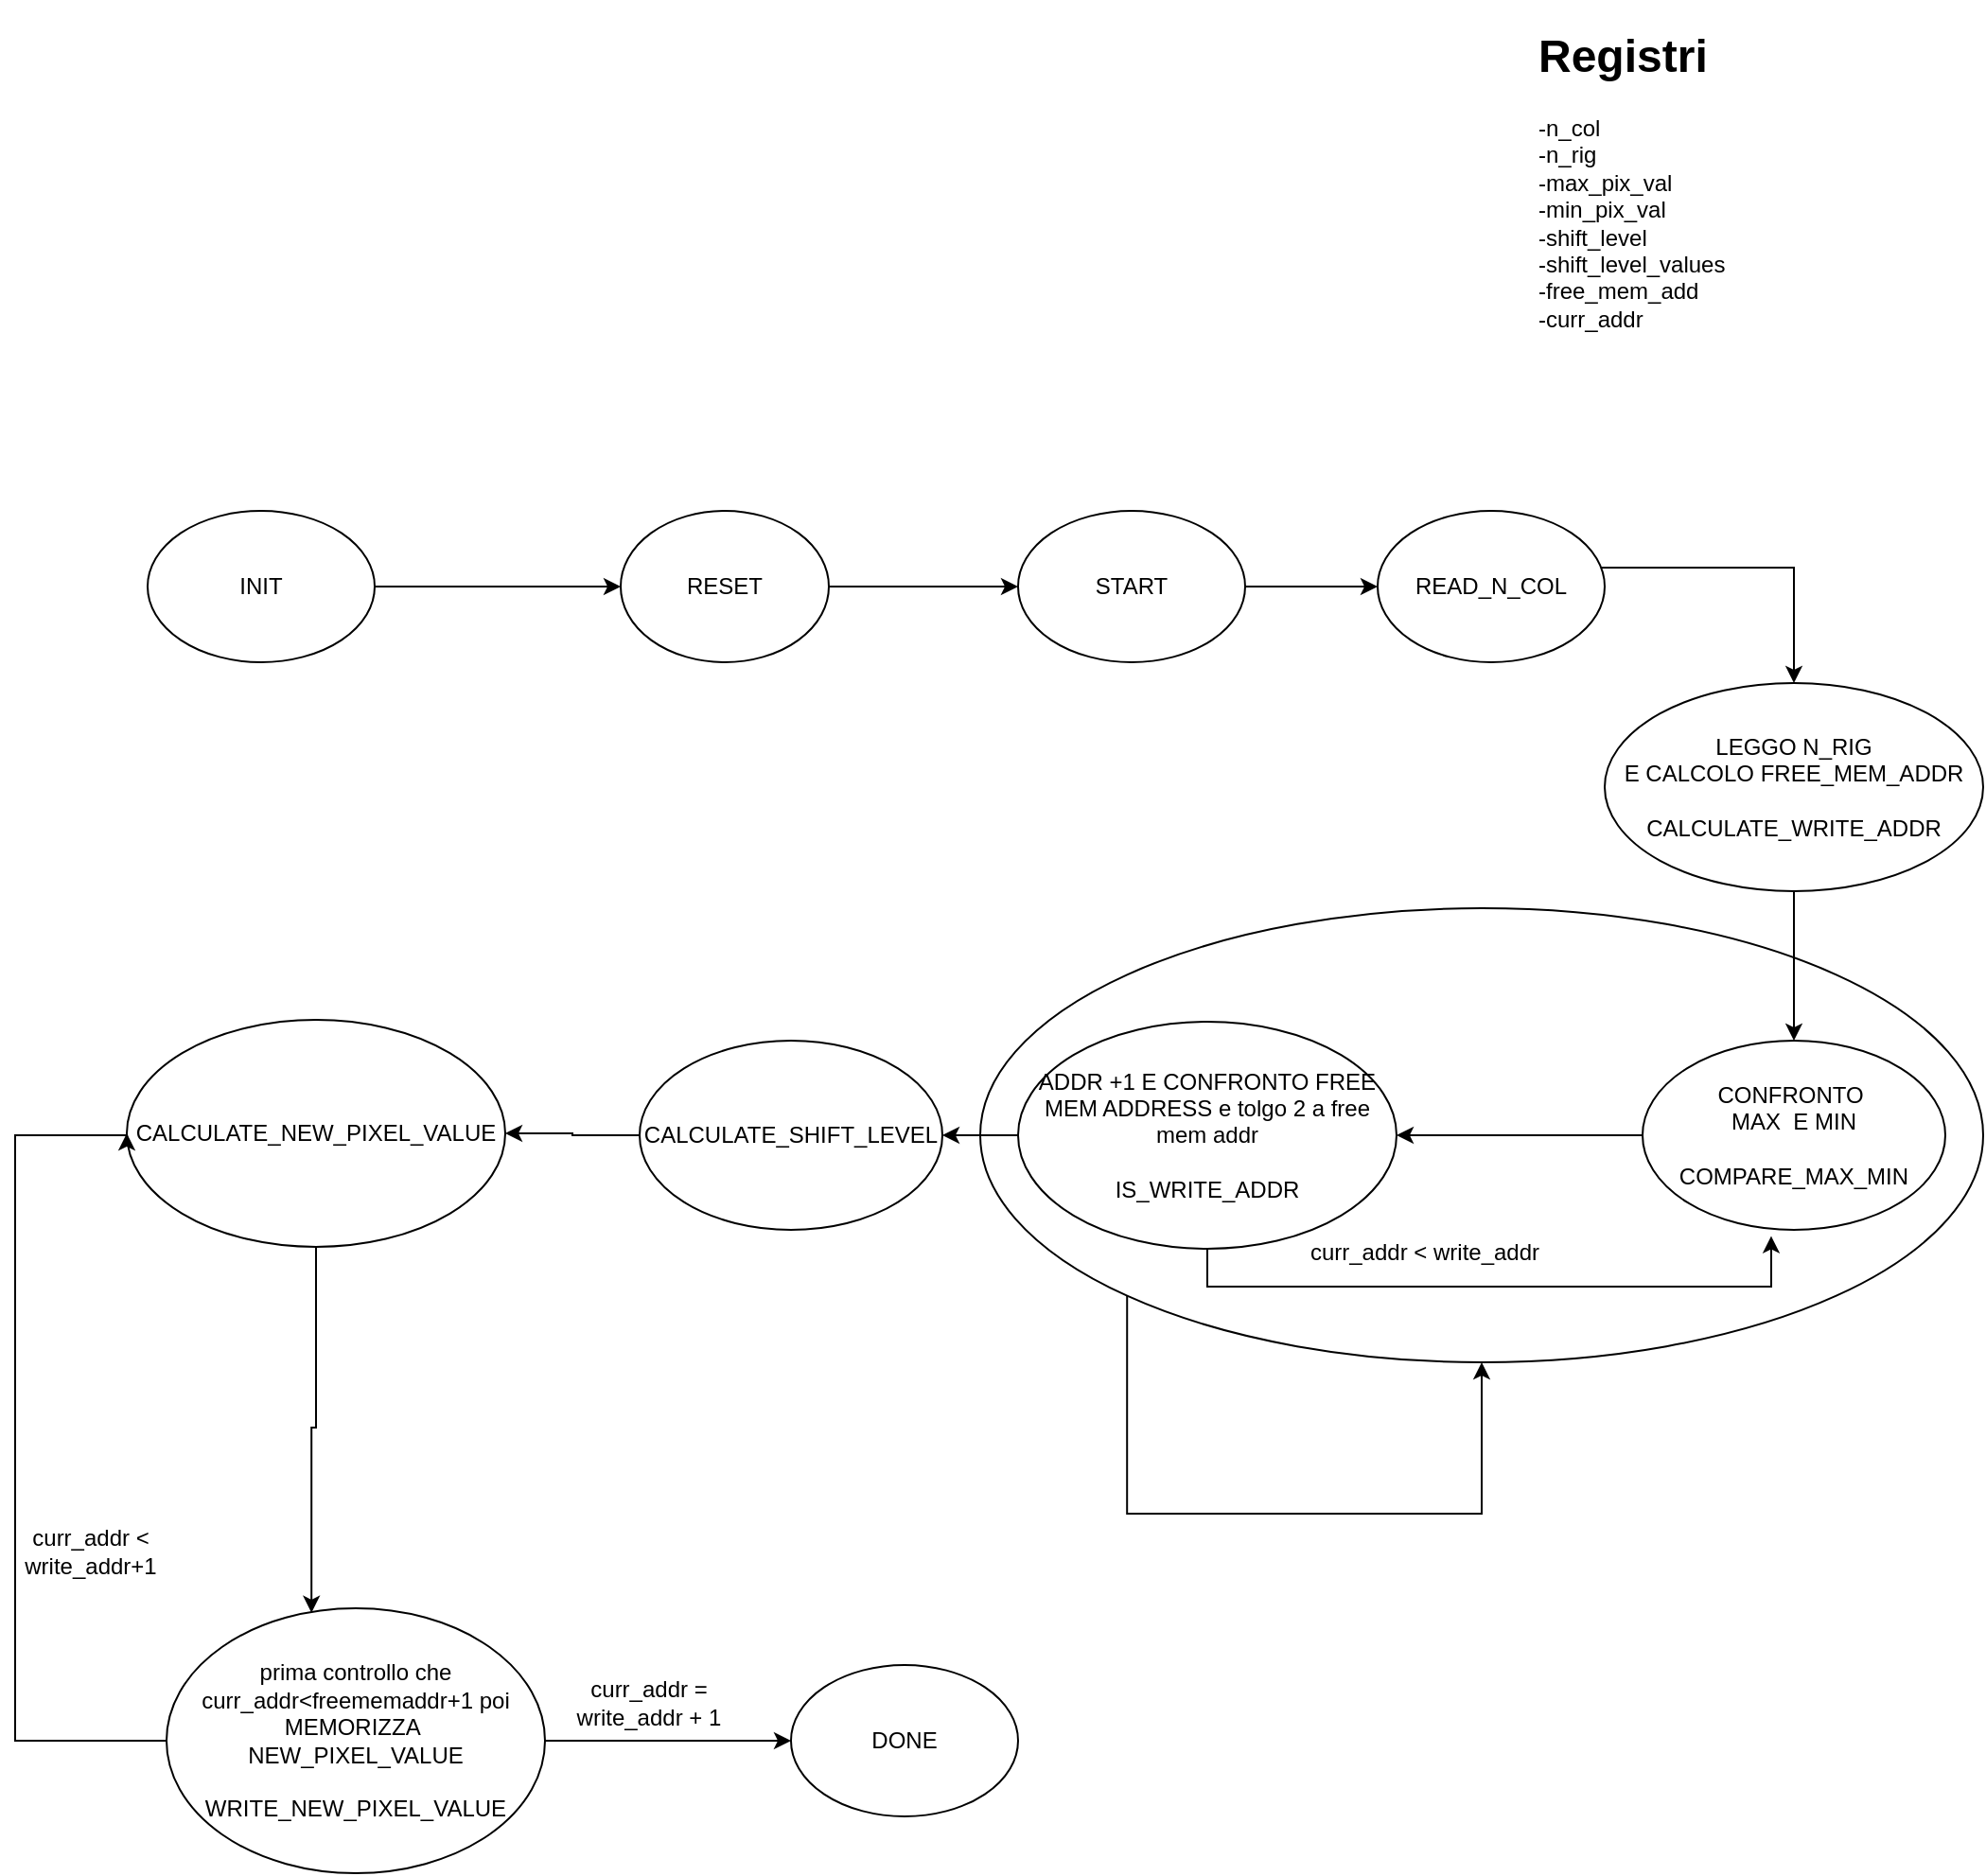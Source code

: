 <mxfile version="14.5.3" type="device"><diagram name="Page-1" id="58cdce13-f638-feb5-8d6f-7d28b1aa9fa0"><mxGraphModel dx="1038" dy="1386" grid="1" gridSize="10" guides="1" tooltips="1" connect="1" arrows="1" fold="1" page="1" pageScale="1" pageWidth="1100" pageHeight="850" background="#ffffff" math="0" shadow="0"><root><mxCell id="0"/><mxCell id="1" parent="0"/><mxCell id="m_Ugl4QIBa-X26NEj-z8-23" value="" style="ellipse;whiteSpace=wrap;html=1;" parent="1" vertex="1"><mxGeometry x="540" y="340" width="530" height="240" as="geometry"/></mxCell><mxCell id="YUHaI7SYfEG0c8330EFQ-5" style="edgeStyle=orthogonalEdgeStyle;rounded=0;orthogonalLoop=1;jettySize=auto;html=1;entryX=0;entryY=0.5;entryDx=0;entryDy=0;" parent="1" source="YUHaI7SYfEG0c8330EFQ-1" target="YUHaI7SYfEG0c8330EFQ-4" edge="1"><mxGeometry relative="1" as="geometry"/></mxCell><mxCell id="YUHaI7SYfEG0c8330EFQ-1" value="INIT" style="ellipse;whiteSpace=wrap;html=1;" parent="1" vertex="1"><mxGeometry x="100" y="130" width="120" height="80" as="geometry"/></mxCell><mxCell id="YUHaI7SYfEG0c8330EFQ-2" value="&lt;h1&gt;&lt;span&gt;Registri&lt;/span&gt;&lt;/h1&gt;&lt;div&gt;&lt;span style=&quot;font-size: 12px ; font-weight: 400&quot;&gt;-n_col&lt;/span&gt;&lt;/div&gt;&lt;div&gt;&lt;span style=&quot;font-size: 12px ; font-weight: 400&quot;&gt;-n_rig&lt;/span&gt;&lt;/div&gt;&lt;div&gt;&lt;span style=&quot;font-size: 12px ; font-weight: 400&quot;&gt;-max_pix_val&lt;/span&gt;&lt;/div&gt;&lt;div&gt;&lt;span style=&quot;font-size: 12px ; font-weight: 400&quot;&gt;-min_pix_val&lt;/span&gt;&lt;/div&gt;&lt;div&gt;&lt;span style=&quot;font-size: 12px ; font-weight: 400&quot;&gt;-shift_level&lt;/span&gt;&lt;/div&gt;&lt;div&gt;&lt;span style=&quot;font-size: 12px ; font-weight: 400&quot;&gt;-shift_level_values&lt;/span&gt;&lt;/div&gt;&lt;div&gt;&lt;span style=&quot;font-size: 12px ; font-weight: 400&quot;&gt;-free_mem_add&lt;/span&gt;&lt;/div&gt;&lt;div&gt;&lt;span style=&quot;font-size: 12px ; font-weight: 400&quot;&gt;-curr_addr&lt;/span&gt;&lt;/div&gt;" style="text;html=1;strokeColor=none;fillColor=none;spacing=5;spacingTop=-20;whiteSpace=wrap;overflow=hidden;rounded=0;" parent="1" vertex="1"><mxGeometry x="830" y="-130" width="170" height="180" as="geometry"/></mxCell><mxCell id="YUHaI7SYfEG0c8330EFQ-7" style="edgeStyle=orthogonalEdgeStyle;rounded=0;orthogonalLoop=1;jettySize=auto;html=1;" parent="1" source="YUHaI7SYfEG0c8330EFQ-4" target="YUHaI7SYfEG0c8330EFQ-6" edge="1"><mxGeometry relative="1" as="geometry"/></mxCell><mxCell id="YUHaI7SYfEG0c8330EFQ-4" value="RESET" style="ellipse;whiteSpace=wrap;html=1;" parent="1" vertex="1"><mxGeometry x="350" y="130" width="110" height="80" as="geometry"/></mxCell><mxCell id="YUHaI7SYfEG0c8330EFQ-9" style="edgeStyle=orthogonalEdgeStyle;rounded=0;orthogonalLoop=1;jettySize=auto;html=1;entryX=0;entryY=0.5;entryDx=0;entryDy=0;" parent="1" source="YUHaI7SYfEG0c8330EFQ-6" target="YUHaI7SYfEG0c8330EFQ-8" edge="1"><mxGeometry relative="1" as="geometry"/></mxCell><mxCell id="YUHaI7SYfEG0c8330EFQ-6" value="START" style="ellipse;whiteSpace=wrap;html=1;" parent="1" vertex="1"><mxGeometry x="560" y="130" width="120" height="80" as="geometry"/></mxCell><mxCell id="YUHaI7SYfEG0c8330EFQ-11" style="edgeStyle=orthogonalEdgeStyle;rounded=0;orthogonalLoop=1;jettySize=auto;html=1;entryX=0.5;entryY=0;entryDx=0;entryDy=0;" parent="1" source="YUHaI7SYfEG0c8330EFQ-8" target="YUHaI7SYfEG0c8330EFQ-10" edge="1"><mxGeometry relative="1" as="geometry"><Array as="points"><mxPoint x="970" y="160"/></Array></mxGeometry></mxCell><mxCell id="YUHaI7SYfEG0c8330EFQ-8" value="READ_N_COL" style="ellipse;whiteSpace=wrap;html=1;" parent="1" vertex="1"><mxGeometry x="750" y="130" width="120" height="80" as="geometry"/></mxCell><mxCell id="m_Ugl4QIBa-X26NEj-z8-3" style="edgeStyle=orthogonalEdgeStyle;rounded=0;orthogonalLoop=1;jettySize=auto;html=1;" parent="1" source="YUHaI7SYfEG0c8330EFQ-10" target="m_Ugl4QIBa-X26NEj-z8-1" edge="1"><mxGeometry relative="1" as="geometry"/></mxCell><mxCell id="YUHaI7SYfEG0c8330EFQ-10" value="LEGGO N_RIG&lt;br&gt;E CALCOLO FREE_MEM_ADDR&lt;br&gt;&lt;br&gt;CALCULATE_WRITE_ADDR" style="ellipse;whiteSpace=wrap;html=1;" parent="1" vertex="1"><mxGeometry x="870" y="221" width="200" height="110" as="geometry"/></mxCell><mxCell id="YUHaI7SYfEG0c8330EFQ-18" style="edgeStyle=orthogonalEdgeStyle;rounded=0;orthogonalLoop=1;jettySize=auto;html=1;entryX=1;entryY=0.5;entryDx=0;entryDy=0;" parent="1" source="YUHaI7SYfEG0c8330EFQ-14" target="YUHaI7SYfEG0c8330EFQ-17" edge="1"><mxGeometry relative="1" as="geometry"/></mxCell><mxCell id="YUHaI7SYfEG0c8330EFQ-14" value="CALCULATE_SHIFT_LEVEL&lt;br&gt;" style="ellipse;whiteSpace=wrap;html=1;" parent="1" vertex="1"><mxGeometry x="360" y="410" width="160" height="100" as="geometry"/></mxCell><mxCell id="m_Ugl4QIBa-X26NEj-z8-14" style="edgeStyle=orthogonalEdgeStyle;rounded=0;orthogonalLoop=1;jettySize=auto;html=1;entryX=0.383;entryY=0.017;entryDx=0;entryDy=0;entryPerimeter=0;" parent="1" source="YUHaI7SYfEG0c8330EFQ-17" target="YUHaI7SYfEG0c8330EFQ-19" edge="1"><mxGeometry relative="1" as="geometry"><mxPoint x="189" y="710" as="targetPoint"/></mxGeometry></mxCell><mxCell id="YUHaI7SYfEG0c8330EFQ-17" value="CALCULATE_NEW_PIXEL_VALUE" style="ellipse;whiteSpace=wrap;html=1;" parent="1" vertex="1"><mxGeometry x="89" y="399" width="200" height="120" as="geometry"/></mxCell><mxCell id="YUHaI7SYfEG0c8330EFQ-26" style="edgeStyle=orthogonalEdgeStyle;rounded=0;orthogonalLoop=1;jettySize=auto;html=1;entryX=0;entryY=0.5;entryDx=0;entryDy=0;" parent="1" source="YUHaI7SYfEG0c8330EFQ-19" target="YUHaI7SYfEG0c8330EFQ-17" edge="1"><mxGeometry relative="1" as="geometry"><Array as="points"><mxPoint x="30" y="780"/><mxPoint x="30" y="460"/></Array></mxGeometry></mxCell><mxCell id="YUHaI7SYfEG0c8330EFQ-30" style="edgeStyle=orthogonalEdgeStyle;rounded=0;orthogonalLoop=1;jettySize=auto;html=1;entryX=0;entryY=0.5;entryDx=0;entryDy=0;" parent="1" source="YUHaI7SYfEG0c8330EFQ-19" target="YUHaI7SYfEG0c8330EFQ-29" edge="1"><mxGeometry relative="1" as="geometry"/></mxCell><mxCell id="YUHaI7SYfEG0c8330EFQ-19" value="prima controllo che curr_addr&amp;lt;freememaddr+1 poi&lt;br&gt;MEMORIZZA&amp;nbsp;&lt;br&gt;NEW_PIXEL_VALUE&lt;br&gt;&lt;br&gt;WRITE_NEW_PIXEL_VALUE" style="ellipse;whiteSpace=wrap;html=1;" parent="1" vertex="1"><mxGeometry x="110" y="710" width="200" height="140" as="geometry"/></mxCell><mxCell id="YUHaI7SYfEG0c8330EFQ-27" value="curr_addr &amp;lt; write_addr+1" style="text;html=1;strokeColor=none;fillColor=none;align=center;verticalAlign=middle;whiteSpace=wrap;rounded=0;" parent="1" vertex="1"><mxGeometry x="30" y="660" width="80" height="40" as="geometry"/></mxCell><mxCell id="YUHaI7SYfEG0c8330EFQ-29" value="DONE" style="ellipse;whiteSpace=wrap;html=1;" parent="1" vertex="1"><mxGeometry x="440" y="740" width="120" height="80" as="geometry"/></mxCell><mxCell id="YUHaI7SYfEG0c8330EFQ-31" value="curr_addr = write_addr + 1" style="text;html=1;strokeColor=none;fillColor=none;align=center;verticalAlign=middle;whiteSpace=wrap;rounded=0;" parent="1" vertex="1"><mxGeometry x="310" y="750" width="110" height="20" as="geometry"/></mxCell><mxCell id="m_Ugl4QIBa-X26NEj-z8-5" style="edgeStyle=orthogonalEdgeStyle;rounded=0;orthogonalLoop=1;jettySize=auto;html=1;entryX=1;entryY=0.5;entryDx=0;entryDy=0;" parent="1" source="m_Ugl4QIBa-X26NEj-z8-1" target="m_Ugl4QIBa-X26NEj-z8-4" edge="1"><mxGeometry relative="1" as="geometry"/></mxCell><mxCell id="m_Ugl4QIBa-X26NEj-z8-1" value="CONFRONTO&amp;nbsp;&lt;br&gt;MAX&amp;nbsp; E MIN&lt;br&gt;&lt;br&gt;COMPARE_MAX_MIN" style="ellipse;whiteSpace=wrap;html=1;" parent="1" vertex="1"><mxGeometry x="890" y="410" width="160" height="100" as="geometry"/></mxCell><mxCell id="m_Ugl4QIBa-X26NEj-z8-6" style="edgeStyle=orthogonalEdgeStyle;rounded=0;orthogonalLoop=1;jettySize=auto;html=1;entryX=0.425;entryY=1.033;entryDx=0;entryDy=0;entryPerimeter=0;" parent="1" source="m_Ugl4QIBa-X26NEj-z8-4" target="m_Ugl4QIBa-X26NEj-z8-1" edge="1"><mxGeometry relative="1" as="geometry"><Array as="points"><mxPoint x="790" y="540"/><mxPoint x="961" y="540"/></Array></mxGeometry></mxCell><mxCell id="m_Ugl4QIBa-X26NEj-z8-9" style="edgeStyle=orthogonalEdgeStyle;rounded=0;orthogonalLoop=1;jettySize=auto;html=1;entryX=1;entryY=0.5;entryDx=0;entryDy=0;" parent="1" source="m_Ugl4QIBa-X26NEj-z8-4" target="YUHaI7SYfEG0c8330EFQ-14" edge="1"><mxGeometry relative="1" as="geometry"><mxPoint x="650" y="460" as="targetPoint"/></mxGeometry></mxCell><mxCell id="m_Ugl4QIBa-X26NEj-z8-4" value="ADDR +1 E CONFRONTO FREE MEM ADDRESS e tolgo 2 a free mem addr&lt;br&gt;&lt;br&gt;IS_WRITE_ADDR" style="ellipse;whiteSpace=wrap;html=1;" parent="1" vertex="1"><mxGeometry x="560" y="400" width="200" height="120" as="geometry"/></mxCell><mxCell id="m_Ugl4QIBa-X26NEj-z8-16" value="curr_addr &amp;lt; write_addr" style="text;html=1;strokeColor=none;fillColor=none;align=center;verticalAlign=middle;whiteSpace=wrap;rounded=0;" parent="1" vertex="1"><mxGeometry x="710" y="510" width="130" height="23" as="geometry"/></mxCell><mxCell id="m_Ugl4QIBa-X26NEj-z8-24" style="edgeStyle=orthogonalEdgeStyle;rounded=0;orthogonalLoop=1;jettySize=auto;html=1;exitX=0;exitY=1;exitDx=0;exitDy=0;" parent="1" source="m_Ugl4QIBa-X26NEj-z8-23" target="m_Ugl4QIBa-X26NEj-z8-23" edge="1"><mxGeometry relative="1" as="geometry"><Array as="points"><mxPoint x="618" y="660"/><mxPoint x="805" y="660"/></Array></mxGeometry></mxCell></root></mxGraphModel></diagram></mxfile>